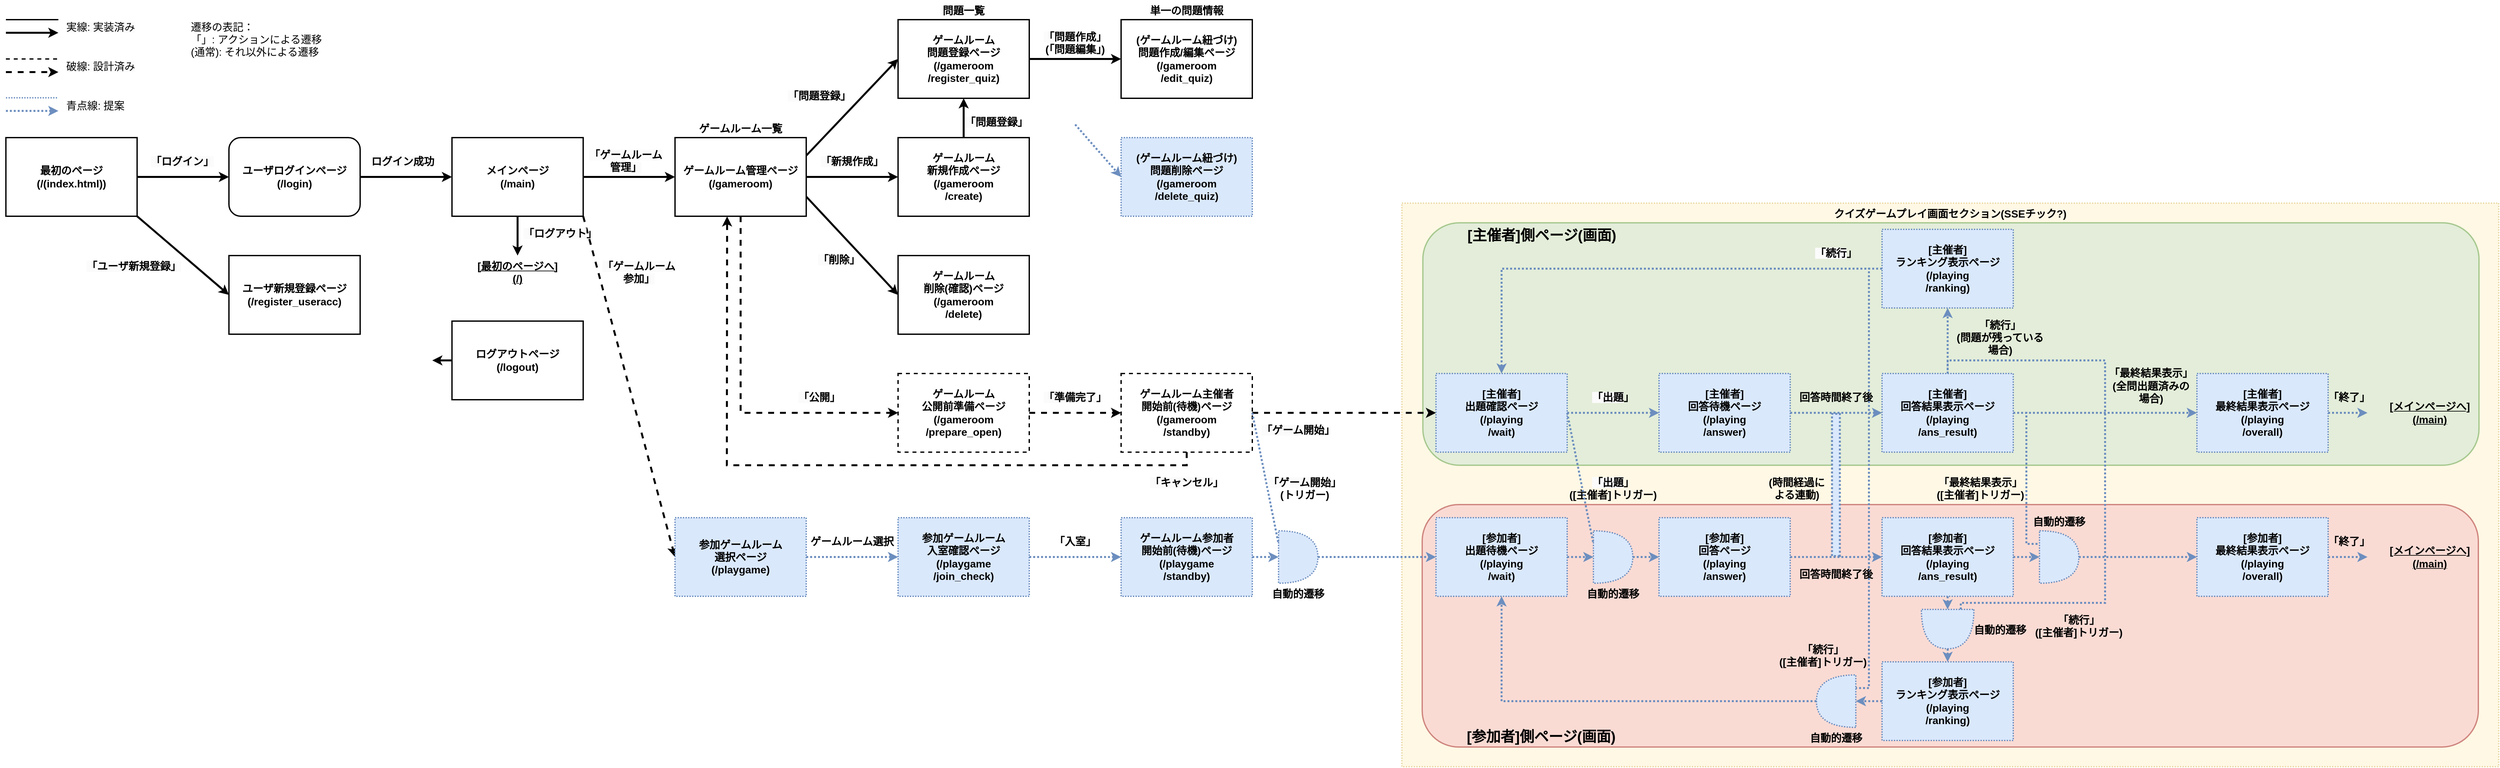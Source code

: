 <mxfile version="25.0.2">
  <diagram id="C5RBs43oDa-KdzZeNtuy" name="Page-1">
    <mxGraphModel dx="1091" dy="1808" grid="1" gridSize="10" guides="1" tooltips="1" connect="1" arrows="1" fold="1" page="1" pageScale="1" pageWidth="827" pageHeight="1169" math="0" shadow="0">
      <root>
        <mxCell id="WIyWlLk6GJQsqaUBKTNV-0" />
        <mxCell id="WIyWlLk6GJQsqaUBKTNV-1" parent="WIyWlLk6GJQsqaUBKTNV-0" />
        <mxCell id="ZR14jFrq00qd8k6B1fgf-48" value="&lt;div&gt;クイズゲームプレイ画面セクション(SSEチック?)&lt;/div&gt;" style="rounded=0;whiteSpace=wrap;html=1;fontStyle=1;fontSize=16;strokeWidth=2;dashed=1;fillColor=#fff2cc;strokeColor=#d6b656;dashPattern=1 1;verticalAlign=top;connectable=1;editable=1;movable=1;resizable=1;rotatable=1;deletable=1;locked=0;metaEdit=0;dropTarget=0;opacity=50;" vertex="1" parent="WIyWlLk6GJQsqaUBKTNV-1">
          <mxGeometry x="2208" y="180" width="1672" height="860" as="geometry" />
        </mxCell>
        <mxCell id="ZR14jFrq00qd8k6B1fgf-110" value="&lt;span style=&quot;font-weight: 700; text-align: center;&quot;&gt;&lt;font style=&quot;font-size: 22px;&quot;&gt;　　　[参加者]側ページ(画面)&lt;/font&gt;&lt;/span&gt;" style="whiteSpace=wrap;html=1;fillColor=#f8cecc;strokeColor=#b85450;rounded=1;strokeWidth=2;opacity=66;perimeterSpacing=0;align=left;verticalAlign=bottom;" vertex="1" parent="WIyWlLk6GJQsqaUBKTNV-1">
          <mxGeometry x="2239" y="640" width="1610" height="370" as="geometry" />
        </mxCell>
        <mxCell id="ZR14jFrq00qd8k6B1fgf-109" value="&lt;span style=&quot;font-weight: 700; text-align: center;&quot;&gt;&lt;font style=&quot;font-size: 22px;&quot;&gt;　　　[主催者]側ページ(画面)&lt;/font&gt;&lt;/span&gt;" style="whiteSpace=wrap;html=1;fillColor=#d5e8d4;strokeColor=#82b366;rounded=1;strokeWidth=2;opacity=66;perimeterSpacing=0;align=left;verticalAlign=top;" vertex="1" parent="WIyWlLk6GJQsqaUBKTNV-1">
          <mxGeometry x="2240" y="210" width="1610" height="370" as="geometry" />
        </mxCell>
        <mxCell id="ZR14jFrq00qd8k6B1fgf-84" value="" style="endArrow=none;html=1;rounded=0;strokeWidth=3;dashed=1;fillColor=#dae8fc;strokeColor=#6c8ebf;dashPattern=1 1;endFill=0;entryX=0.5;entryY=0;entryDx=0;entryDy=0;exitX=0;exitY=0.25;exitDx=0;exitDy=0;exitPerimeter=0;" edge="1" parent="WIyWlLk6GJQsqaUBKTNV-1" source="ZR14jFrq00qd8k6B1fgf-78" target="ZR14jFrq00qd8k6B1fgf-60">
          <mxGeometry width="50" height="50" relative="1" as="geometry">
            <mxPoint x="3150" y="810" as="sourcePoint" />
            <mxPoint x="3050" y="420" as="targetPoint" />
            <Array as="points">
              <mxPoint x="3060" y="790" />
              <mxPoint x="3280" y="790" />
              <mxPoint x="3280" y="420" />
              <mxPoint x="3040" y="420" />
            </Array>
          </mxGeometry>
        </mxCell>
        <mxCell id="ZR14jFrq00qd8k6B1fgf-67" value="" style="endArrow=none;html=1;rounded=0;strokeWidth=3;dashed=1;fillColor=#dae8fc;strokeColor=#6c8ebf;dashPattern=1 1;endFill=0;shape=flexArrow;" edge="1" parent="WIyWlLk6GJQsqaUBKTNV-1">
          <mxGeometry width="50" height="50" relative="1" as="geometry">
            <mxPoint x="2869.7" y="720" as="sourcePoint" />
            <mxPoint x="2869.7" y="500" as="targetPoint" />
          </mxGeometry>
        </mxCell>
        <mxCell id="AtVpPJ6zDkACYOzKNUNn-0" value="最初のページ&lt;div&gt;(/(index.html))&lt;/div&gt;" style="rounded=0;whiteSpace=wrap;html=1;fontStyle=1;fontSize=16;strokeWidth=2;" parent="WIyWlLk6GJQsqaUBKTNV-1" vertex="1">
          <mxGeometry x="80" y="80" width="200" height="120" as="geometry" />
        </mxCell>
        <mxCell id="AtVpPJ6zDkACYOzKNUNn-1" value="メインページ&lt;div&gt;(/main)&lt;/div&gt;" style="rounded=0;whiteSpace=wrap;html=1;fontStyle=1;fontSize=16;strokeWidth=2;" parent="WIyWlLk6GJQsqaUBKTNV-1" vertex="1">
          <mxGeometry x="760" y="80" width="200" height="120" as="geometry" />
        </mxCell>
        <mxCell id="AtVpPJ6zDkACYOzKNUNn-2" value="" style="endArrow=classic;html=1;rounded=0;exitX=1;exitY=0.5;exitDx=0;exitDy=0;strokeWidth=3;entryX=0;entryY=0.5;entryDx=0;entryDy=0;" parent="WIyWlLk6GJQsqaUBKTNV-1" source="AtVpPJ6zDkACYOzKNUNn-0" target="AtVpPJ6zDkACYOzKNUNn-5" edge="1">
          <mxGeometry width="50" height="50" relative="1" as="geometry">
            <mxPoint x="440" y="240" as="sourcePoint" />
            <mxPoint x="380" y="130" as="targetPoint" />
          </mxGeometry>
        </mxCell>
        <mxCell id="AtVpPJ6zDkACYOzKNUNn-3" value="ユーザ新規登録ページ&lt;div&gt;(/register_useracc)&lt;/div&gt;" style="rounded=0;whiteSpace=wrap;html=1;fontStyle=1;fontSize=16;strokeWidth=2;" parent="WIyWlLk6GJQsqaUBKTNV-1" vertex="1">
          <mxGeometry x="420" y="260" width="200" height="120" as="geometry" />
        </mxCell>
        <mxCell id="AtVpPJ6zDkACYOzKNUNn-4" value="" style="endArrow=classic;html=1;rounded=0;exitX=1;exitY=1;exitDx=0;exitDy=0;entryX=0;entryY=0.5;entryDx=0;entryDy=0;strokeWidth=3;" parent="WIyWlLk6GJQsqaUBKTNV-1" source="AtVpPJ6zDkACYOzKNUNn-0" target="AtVpPJ6zDkACYOzKNUNn-3" edge="1">
          <mxGeometry width="50" height="50" relative="1" as="geometry">
            <mxPoint x="270" y="250" as="sourcePoint" />
            <mxPoint x="350" y="250" as="targetPoint" />
          </mxGeometry>
        </mxCell>
        <mxCell id="AtVpPJ6zDkACYOzKNUNn-5" value="&lt;span style=&quot;font-size: 16px;&quot;&gt;&lt;b&gt;ユーザログインページ&lt;/b&gt;&lt;/span&gt;&lt;br&gt;&lt;div style=&quot;font-size: 16px; font-weight: 700;&quot;&gt;(/login)&lt;/div&gt;" style="rounded=1;whiteSpace=wrap;html=1;strokeWidth=2;" parent="WIyWlLk6GJQsqaUBKTNV-1" vertex="1">
          <mxGeometry x="420" y="80" width="200" height="120" as="geometry" />
        </mxCell>
        <mxCell id="AtVpPJ6zDkACYOzKNUNn-6" value="" style="endArrow=classic;html=1;rounded=0;exitX=1;exitY=0.5;exitDx=0;exitDy=0;strokeWidth=3;entryX=0;entryY=0.5;entryDx=0;entryDy=0;" parent="WIyWlLk6GJQsqaUBKTNV-1" source="AtVpPJ6zDkACYOzKNUNn-5" target="AtVpPJ6zDkACYOzKNUNn-1" edge="1">
          <mxGeometry width="50" height="50" relative="1" as="geometry">
            <mxPoint x="580" y="129.55" as="sourcePoint" />
            <mxPoint x="660" y="129.55" as="targetPoint" />
          </mxGeometry>
        </mxCell>
        <mxCell id="AtVpPJ6zDkACYOzKNUNn-8" value="&lt;span style=&quot;color: rgb(0, 0, 0); font-family: Helvetica; font-size: 16px; font-style: normal; font-variant-ligatures: normal; font-variant-caps: normal; font-weight: 700; letter-spacing: normal; orphans: 2; text-indent: 0px; text-transform: none; widows: 2; word-spacing: 0px; -webkit-text-stroke-width: 0px; white-space: normal; background-color: rgb(251, 251, 251); text-decoration-thickness: initial; text-decoration-style: initial; text-decoration-color: initial; float: none; display: inline !important;&quot;&gt;「ログイン」&lt;/span&gt;" style="text;whiteSpace=wrap;html=1;align=center;" parent="WIyWlLk6GJQsqaUBKTNV-1" vertex="1">
          <mxGeometry x="283.5" y="100" width="130" height="30" as="geometry" />
        </mxCell>
        <mxCell id="AtVpPJ6zDkACYOzKNUNn-9" value="&lt;span style=&quot;color: rgb(0, 0, 0); font-family: Helvetica; font-size: 16px; font-style: normal; font-variant-ligatures: normal; font-variant-caps: normal; font-weight: 700; letter-spacing: normal; orphans: 2; text-indent: 0px; text-transform: none; widows: 2; word-spacing: 0px; -webkit-text-stroke-width: 0px; white-space: normal; background-color: rgb(251, 251, 251); text-decoration-thickness: initial; text-decoration-style: initial; text-decoration-color: initial; float: none; display: inline !important;&quot;&gt;「ユーザ新規登録」&lt;/span&gt;" style="text;whiteSpace=wrap;html=1;align=center;" parent="WIyWlLk6GJQsqaUBKTNV-1" vertex="1">
          <mxGeometry x="200" y="260" width="150" height="30" as="geometry" />
        </mxCell>
        <mxCell id="AtVpPJ6zDkACYOzKNUNn-11" value="&lt;span style=&quot;color: rgb(0, 0, 0); font-family: Helvetica; font-size: 16px; font-style: normal; font-variant-ligatures: normal; font-variant-caps: normal; font-weight: 700; letter-spacing: normal; orphans: 2; text-indent: 0px; text-transform: none; widows: 2; word-spacing: 0px; -webkit-text-stroke-width: 0px; white-space: normal; background-color: rgb(251, 251, 251); text-decoration-thickness: initial; text-decoration-style: initial; text-decoration-color: initial; float: none; display: inline !important;&quot;&gt;ログイン成功&lt;/span&gt;" style="text;whiteSpace=wrap;html=1;align=center;" parent="WIyWlLk6GJQsqaUBKTNV-1" vertex="1">
          <mxGeometry x="620" y="100" width="130" height="30" as="geometry" />
        </mxCell>
        <mxCell id="AtVpPJ6zDkACYOzKNUNn-12" value="" style="endArrow=classic;html=1;rounded=0;exitX=1;exitY=0.5;exitDx=0;exitDy=0;strokeWidth=3;entryX=0;entryY=0.5;entryDx=0;entryDy=0;" parent="WIyWlLk6GJQsqaUBKTNV-1" source="AtVpPJ6zDkACYOzKNUNn-1" target="AtVpPJ6zDkACYOzKNUNn-13" edge="1">
          <mxGeometry width="50" height="50" relative="1" as="geometry">
            <mxPoint x="1000" y="139.5" as="sourcePoint" />
            <mxPoint x="1080" y="140" as="targetPoint" />
          </mxGeometry>
        </mxCell>
        <mxCell id="AtVpPJ6zDkACYOzKNUNn-13" value="ゲームルーム管理ページ&lt;div&gt;(/gameroom)&lt;/div&gt;" style="rounded=0;whiteSpace=wrap;html=1;fontStyle=1;fontSize=16;strokeWidth=2;" parent="WIyWlLk6GJQsqaUBKTNV-1" vertex="1">
          <mxGeometry x="1100" y="80" width="200" height="120" as="geometry" />
        </mxCell>
        <mxCell id="AtVpPJ6zDkACYOzKNUNn-14" value="&lt;span style=&quot;color: rgb(0, 0, 0); font-family: Helvetica; font-size: 16px; font-style: normal; font-variant-ligatures: normal; font-variant-caps: normal; font-weight: 700; letter-spacing: normal; orphans: 2; text-indent: 0px; text-transform: none; widows: 2; word-spacing: 0px; -webkit-text-stroke-width: 0px; white-space: normal; background-color: rgb(251, 251, 251); text-decoration-thickness: initial; text-decoration-style: initial; text-decoration-color: initial; float: none; display: inline !important;&quot;&gt;「ゲームルーム&lt;/span&gt;&lt;div&gt;&lt;span style=&quot;color: rgb(0, 0, 0); font-family: Helvetica; font-size: 16px; font-style: normal; font-variant-ligatures: normal; font-variant-caps: normal; font-weight: 700; letter-spacing: normal; orphans: 2; text-indent: 0px; text-transform: none; widows: 2; word-spacing: 0px; -webkit-text-stroke-width: 0px; white-space: normal; background-color: rgb(251, 251, 251); text-decoration-thickness: initial; text-decoration-style: initial; text-decoration-color: initial; float: none; display: inline !important;&quot;&gt;管理」&lt;/span&gt;&lt;/div&gt;" style="text;whiteSpace=wrap;html=1;align=center;" parent="WIyWlLk6GJQsqaUBKTNV-1" vertex="1">
          <mxGeometry x="950" y="90" width="150" height="30" as="geometry" />
        </mxCell>
        <mxCell id="AtVpPJ6zDkACYOzKNUNn-15" value="" style="endArrow=classic;html=1;rounded=0;exitX=1;exitY=1;exitDx=0;exitDy=0;strokeWidth=3;dashed=1;entryX=0;entryY=0.5;entryDx=0;entryDy=0;" parent="WIyWlLk6GJQsqaUBKTNV-1" source="AtVpPJ6zDkACYOzKNUNn-1" edge="1" target="ZR14jFrq00qd8k6B1fgf-0">
          <mxGeometry width="50" height="50" relative="1" as="geometry">
            <mxPoint x="950" y="230" as="sourcePoint" />
            <mxPoint x="1100" y="600" as="targetPoint" />
          </mxGeometry>
        </mxCell>
        <mxCell id="AtVpPJ6zDkACYOzKNUNn-16" value="&lt;span style=&quot;color: rgb(0, 0, 0); font-family: Helvetica; font-size: 16px; font-style: normal; font-variant-ligatures: normal; font-variant-caps: normal; font-weight: 700; letter-spacing: normal; orphans: 2; text-indent: 0px; text-transform: none; widows: 2; word-spacing: 0px; -webkit-text-stroke-width: 0px; white-space: normal; background-color: rgb(251, 251, 251); text-decoration-thickness: initial; text-decoration-style: initial; text-decoration-color: initial; float: none; display: inline !important;&quot;&gt;「ゲームルーム&lt;/span&gt;&lt;div&gt;&lt;span style=&quot;color: rgb(0, 0, 0); font-family: Helvetica; font-size: 16px; font-style: normal; font-variant-ligatures: normal; font-variant-caps: normal; font-weight: 700; letter-spacing: normal; orphans: 2; text-indent: 0px; text-transform: none; widows: 2; word-spacing: 0px; -webkit-text-stroke-width: 0px; white-space: normal; background-color: rgb(251, 251, 251); text-decoration-thickness: initial; text-decoration-style: initial; text-decoration-color: initial; float: none; display: inline !important;&quot;&gt;参加」&lt;/span&gt;&lt;/div&gt;" style="text;whiteSpace=wrap;html=1;align=center;" parent="WIyWlLk6GJQsqaUBKTNV-1" vertex="1">
          <mxGeometry x="970" y="260" width="150" height="30" as="geometry" />
        </mxCell>
        <mxCell id="AtVpPJ6zDkACYOzKNUNn-17" value="" style="endArrow=classic;html=1;rounded=0;exitX=0.5;exitY=1;exitDx=0;exitDy=0;strokeWidth=3;" parent="WIyWlLk6GJQsqaUBKTNV-1" source="AtVpPJ6zDkACYOzKNUNn-1" edge="1">
          <mxGeometry width="50" height="50" relative="1" as="geometry">
            <mxPoint x="810" y="279" as="sourcePoint" />
            <mxPoint x="860" y="260" as="targetPoint" />
          </mxGeometry>
        </mxCell>
        <mxCell id="AtVpPJ6zDkACYOzKNUNn-18" value="&lt;span style=&quot;color: rgb(0, 0, 0); font-family: Helvetica; font-size: 16px; font-style: normal; font-variant-ligatures: normal; font-variant-caps: normal; font-weight: 700; letter-spacing: normal; orphans: 2; text-indent: 0px; text-transform: none; widows: 2; word-spacing: 0px; -webkit-text-stroke-width: 0px; white-space: normal; background-color: rgb(251, 251, 251); text-decoration-thickness: initial; text-decoration-style: initial; text-decoration-color: initial; float: none; display: inline !important;&quot;&gt;「ログアウト&lt;/span&gt;&lt;span style=&quot;font-size: 16px; font-weight: 700;&quot;&gt;」&lt;/span&gt;" style="text;whiteSpace=wrap;html=1;align=center;" parent="WIyWlLk6GJQsqaUBKTNV-1" vertex="1">
          <mxGeometry x="850" y="210" width="150" height="30" as="geometry" />
        </mxCell>
        <mxCell id="AtVpPJ6zDkACYOzKNUNn-19" value="ログアウトページ&lt;div&gt;(/logout)&lt;/div&gt;" style="rounded=0;whiteSpace=wrap;html=1;fontStyle=1;fontSize=16;strokeWidth=2;" parent="WIyWlLk6GJQsqaUBKTNV-1" vertex="1">
          <mxGeometry x="760" y="360" width="200" height="120" as="geometry" />
        </mxCell>
        <mxCell id="AtVpPJ6zDkACYOzKNUNn-20" value="" style="endArrow=classic;html=1;rounded=0;exitX=0;exitY=0.5;exitDx=0;exitDy=0;strokeWidth=3;" parent="WIyWlLk6GJQsqaUBKTNV-1" source="AtVpPJ6zDkACYOzKNUNn-19" edge="1">
          <mxGeometry width="50" height="50" relative="1" as="geometry">
            <mxPoint x="730" y="300" as="sourcePoint" />
            <mxPoint x="730" y="420" as="targetPoint" />
          </mxGeometry>
        </mxCell>
        <mxCell id="AtVpPJ6zDkACYOzKNUNn-21" value="&lt;span style=&quot;font-size: 16px;&quot;&gt;&lt;b&gt;[最初のページへ]&lt;/b&gt;&lt;/span&gt;&lt;div&gt;&lt;span style=&quot;font-size: 16px;&quot;&gt;&lt;b&gt;(/)&lt;/b&gt;&lt;/span&gt;&lt;/div&gt;" style="text;whiteSpace=wrap;html=1;align=center;fontStyle=4" parent="WIyWlLk6GJQsqaUBKTNV-1" vertex="1">
          <mxGeometry x="785" y="260" width="150" height="30" as="geometry" />
        </mxCell>
        <mxCell id="AtVpPJ6zDkACYOzKNUNn-22" value="" style="endArrow=classic;html=1;rounded=0;exitX=1;exitY=0.5;exitDx=0;exitDy=0;strokeWidth=3;" parent="WIyWlLk6GJQsqaUBKTNV-1" source="AtVpPJ6zDkACYOzKNUNn-13" edge="1">
          <mxGeometry width="50" height="50" relative="1" as="geometry">
            <mxPoint x="1300" y="140" as="sourcePoint" />
            <mxPoint x="1440" y="140" as="targetPoint" />
          </mxGeometry>
        </mxCell>
        <mxCell id="AtVpPJ6zDkACYOzKNUNn-23" value="&lt;span style=&quot;color: rgb(0, 0, 0); font-family: Helvetica; font-size: 16px; font-style: normal; font-variant-ligatures: normal; font-variant-caps: normal; font-weight: 700; letter-spacing: normal; orphans: 2; text-indent: 0px; text-transform: none; widows: 2; word-spacing: 0px; -webkit-text-stroke-width: 0px; white-space: normal; background-color: rgb(251, 251, 251); text-decoration-thickness: initial; text-decoration-style: initial; text-decoration-color: initial; float: none; display: inline !important;&quot;&gt;「新規作成&lt;/span&gt;&lt;span style=&quot;font-size: 16px; font-weight: 700;&quot;&gt;」&lt;/span&gt;" style="text;whiteSpace=wrap;html=1;align=center;" parent="WIyWlLk6GJQsqaUBKTNV-1" vertex="1">
          <mxGeometry x="1300" y="100" width="140" height="30" as="geometry" />
        </mxCell>
        <mxCell id="AtVpPJ6zDkACYOzKNUNn-24" value="" style="endArrow=classic;html=1;rounded=0;strokeWidth=3;exitX=1;exitY=0.75;exitDx=0;exitDy=0;entryX=0;entryY=0.5;entryDx=0;entryDy=0;" parent="WIyWlLk6GJQsqaUBKTNV-1" source="AtVpPJ6zDkACYOzKNUNn-13" target="AtVpPJ6zDkACYOzKNUNn-37" edge="1">
          <mxGeometry width="50" height="50" relative="1" as="geometry">
            <mxPoint x="1300" y="280" as="sourcePoint" />
            <mxPoint x="1440" y="280" as="targetPoint" />
          </mxGeometry>
        </mxCell>
        <mxCell id="AtVpPJ6zDkACYOzKNUNn-25" value="&lt;span style=&quot;color: rgb(0, 0, 0); font-family: Helvetica; font-size: 16px; font-style: normal; font-variant-ligatures: normal; font-variant-caps: normal; font-weight: 700; letter-spacing: normal; orphans: 2; text-indent: 0px; text-transform: none; widows: 2; word-spacing: 0px; -webkit-text-stroke-width: 0px; white-space: normal; background-color: rgb(251, 251, 251); text-decoration-thickness: initial; text-decoration-style: initial; text-decoration-color: initial; float: none; display: inline !important;&quot;&gt;「削除&lt;/span&gt;&lt;span style=&quot;font-size: 16px; font-weight: 700;&quot;&gt;」&lt;/span&gt;" style="text;whiteSpace=wrap;html=1;align=center;" parent="WIyWlLk6GJQsqaUBKTNV-1" vertex="1">
          <mxGeometry x="1280" y="250" width="140" height="30" as="geometry" />
        </mxCell>
        <mxCell id="AtVpPJ6zDkACYOzKNUNn-26" value="" style="endArrow=classic;html=1;rounded=0;exitX=0.5;exitY=1;exitDx=0;exitDy=0;strokeWidth=3;dashed=1;entryX=0;entryY=0.5;entryDx=0;entryDy=0;" parent="WIyWlLk6GJQsqaUBKTNV-1" source="AtVpPJ6zDkACYOzKNUNn-13" target="AtVpPJ6zDkACYOzKNUNn-29" edge="1">
          <mxGeometry width="50" height="50" relative="1" as="geometry">
            <mxPoint x="1300" y="330" as="sourcePoint" />
            <mxPoint x="1440" y="390" as="targetPoint" />
            <Array as="points">
              <mxPoint x="1200" y="500" />
            </Array>
          </mxGeometry>
        </mxCell>
        <mxCell id="AtVpPJ6zDkACYOzKNUNn-27" value="&lt;span style=&quot;color: rgb(0, 0, 0); font-family: Helvetica; font-size: 16px; font-style: normal; font-variant-ligatures: normal; font-variant-caps: normal; font-weight: 700; letter-spacing: normal; orphans: 2; text-indent: 0px; text-transform: none; widows: 2; word-spacing: 0px; -webkit-text-stroke-width: 0px; white-space: normal; background-color: rgb(251, 251, 251); text-decoration-thickness: initial; text-decoration-style: initial; text-decoration-color: initial; float: none; display: inline !important;&quot;&gt;「公開&lt;/span&gt;&lt;span style=&quot;font-size: 16px; font-weight: 700;&quot;&gt;」&lt;/span&gt;" style="text;whiteSpace=wrap;html=1;align=center;" parent="WIyWlLk6GJQsqaUBKTNV-1" vertex="1">
          <mxGeometry x="1250" y="460" width="140" height="30" as="geometry" />
        </mxCell>
        <mxCell id="AtVpPJ6zDkACYOzKNUNn-28" value="ゲームルーム&lt;div&gt;新規作成ページ&lt;div&gt;(/gameroom&lt;/div&gt;&lt;div&gt;/create)&lt;/div&gt;&lt;/div&gt;" style="rounded=0;whiteSpace=wrap;html=1;fontStyle=1;fontSize=16;strokeWidth=2;" parent="WIyWlLk6GJQsqaUBKTNV-1" vertex="1">
          <mxGeometry x="1440" y="80" width="200" height="120" as="geometry" />
        </mxCell>
        <mxCell id="AtVpPJ6zDkACYOzKNUNn-29" value="ゲームルーム&lt;div&gt;公開前準備ページ&lt;br&gt;&lt;div&gt;(/gameroom&lt;/div&gt;&lt;div&gt;/prepare_open)&lt;/div&gt;&lt;/div&gt;" style="rounded=0;whiteSpace=wrap;html=1;fontStyle=1;fontSize=16;strokeWidth=2;dashed=1;" parent="WIyWlLk6GJQsqaUBKTNV-1" vertex="1">
          <mxGeometry x="1440" y="440" width="200" height="120" as="geometry" />
        </mxCell>
        <mxCell id="AtVpPJ6zDkACYOzKNUNn-30" value="ゲームルーム主催者&lt;div&gt;開始前(待機)ページ&lt;br&gt;&lt;div&gt;(/gameroom&lt;/div&gt;&lt;div&gt;/standby)&lt;/div&gt;&lt;/div&gt;" style="rounded=0;whiteSpace=wrap;html=1;fontStyle=1;fontSize=16;strokeWidth=2;dashed=1;" parent="WIyWlLk6GJQsqaUBKTNV-1" vertex="1">
          <mxGeometry x="1780" y="440" width="200" height="120" as="geometry" />
        </mxCell>
        <mxCell id="AtVpPJ6zDkACYOzKNUNn-31" value="" style="endArrow=classic;html=1;rounded=0;strokeWidth=3;dashed=1;entryX=0;entryY=0.5;entryDx=0;entryDy=0;exitX=1;exitY=0.5;exitDx=0;exitDy=0;" parent="WIyWlLk6GJQsqaUBKTNV-1" source="AtVpPJ6zDkACYOzKNUNn-29" target="AtVpPJ6zDkACYOzKNUNn-30" edge="1">
          <mxGeometry width="50" height="50" relative="1" as="geometry">
            <mxPoint x="1310" y="390" as="sourcePoint" />
            <mxPoint x="1450" y="390" as="targetPoint" />
          </mxGeometry>
        </mxCell>
        <mxCell id="AtVpPJ6zDkACYOzKNUNn-32" value="&lt;span style=&quot;color: rgb(0, 0, 0); font-family: Helvetica; font-size: 16px; font-style: normal; font-variant-ligatures: normal; font-variant-caps: normal; font-weight: 700; letter-spacing: normal; orphans: 2; text-indent: 0px; text-transform: none; widows: 2; word-spacing: 0px; -webkit-text-stroke-width: 0px; white-space: normal; background-color: rgb(251, 251, 251); text-decoration-thickness: initial; text-decoration-style: initial; text-decoration-color: initial; float: none; display: inline !important;&quot;&gt;「準備完了&lt;/span&gt;&lt;span style=&quot;font-size: 16px; font-weight: 700;&quot;&gt;」&lt;/span&gt;" style="text;whiteSpace=wrap;html=1;align=center;" parent="WIyWlLk6GJQsqaUBKTNV-1" vertex="1">
          <mxGeometry x="1640" y="460" width="140" height="30" as="geometry" />
        </mxCell>
        <mxCell id="AtVpPJ6zDkACYOzKNUNn-33" value="" style="endArrow=classic;html=1;rounded=0;strokeWidth=3;dashed=1;exitX=1;exitY=0.5;exitDx=0;exitDy=0;entryX=0;entryY=0.5;entryDx=0;entryDy=0;" parent="WIyWlLk6GJQsqaUBKTNV-1" source="AtVpPJ6zDkACYOzKNUNn-30" edge="1" target="pH4CJCZ5LqVkKEiUWvyl-15">
          <mxGeometry width="50" height="50" relative="1" as="geometry">
            <mxPoint x="2040" y="490.48" as="sourcePoint" />
            <mxPoint x="2120" y="500" as="targetPoint" />
          </mxGeometry>
        </mxCell>
        <mxCell id="AtVpPJ6zDkACYOzKNUNn-34" value="&lt;span style=&quot;color: rgb(0, 0, 0); font-family: Helvetica; font-size: 16px; font-style: normal; font-variant-ligatures: normal; font-variant-caps: normal; font-weight: 700; letter-spacing: normal; orphans: 2; text-indent: 0px; text-transform: none; widows: 2; word-spacing: 0px; -webkit-text-stroke-width: 0px; white-space: normal; background-color: rgb(251, 251, 251); text-decoration-thickness: initial; text-decoration-style: initial; text-decoration-color: initial; float: none; display: inline !important;&quot;&gt;「ゲーム開始&lt;/span&gt;&lt;span style=&quot;font-size: 16px; font-weight: 700;&quot;&gt;」&lt;/span&gt;" style="text;whiteSpace=wrap;html=1;align=center;" parent="WIyWlLk6GJQsqaUBKTNV-1" vertex="1">
          <mxGeometry x="1980" y="510" width="140" height="30" as="geometry" />
        </mxCell>
        <mxCell id="AtVpPJ6zDkACYOzKNUNn-36" value="&lt;span style=&quot;color: rgb(0, 0, 0); font-family: Helvetica; font-size: 16px; font-style: normal; font-variant-ligatures: normal; font-variant-caps: normal; font-weight: 700; letter-spacing: normal; orphans: 2; text-indent: 0px; text-transform: none; widows: 2; word-spacing: 0px; -webkit-text-stroke-width: 0px; white-space: normal; background-color: rgb(251, 251, 251); text-decoration-thickness: initial; text-decoration-style: initial; text-decoration-color: initial; float: none; display: inline !important;&quot;&gt;「キャンセル&lt;/span&gt;&lt;span style=&quot;font-size: 16px; font-weight: 700;&quot;&gt;」&lt;/span&gt;" style="text;whiteSpace=wrap;html=1;align=center;" parent="WIyWlLk6GJQsqaUBKTNV-1" vertex="1">
          <mxGeometry x="1810" y="590" width="140" height="30" as="geometry" />
        </mxCell>
        <mxCell id="AtVpPJ6zDkACYOzKNUNn-37" value="ゲームルーム&lt;div&gt;削除(確認)ページ&lt;br&gt;&lt;div&gt;(/gameroom&lt;/div&gt;&lt;div&gt;/delete)&lt;/div&gt;&lt;/div&gt;" style="rounded=0;whiteSpace=wrap;html=1;fontStyle=1;fontSize=16;strokeWidth=2;" parent="WIyWlLk6GJQsqaUBKTNV-1" vertex="1">
          <mxGeometry x="1440" y="260" width="200" height="120" as="geometry" />
        </mxCell>
        <mxCell id="AtVpPJ6zDkACYOzKNUNn-39" value="" style="endArrow=classic;html=1;rounded=0;exitX=0;exitY=0.25;exitDx=0;exitDy=0;strokeWidth=3;entryX=0;entryY=0.5;entryDx=0;entryDy=0;" parent="WIyWlLk6GJQsqaUBKTNV-1" source="AtVpPJ6zDkACYOzKNUNn-23" target="AtVpPJ6zDkACYOzKNUNn-42" edge="1">
          <mxGeometry width="50" height="50" relative="1" as="geometry">
            <mxPoint x="1250" y="50" as="sourcePoint" />
            <mxPoint x="1440" as="targetPoint" />
          </mxGeometry>
        </mxCell>
        <mxCell id="AtVpPJ6zDkACYOzKNUNn-41" value="&lt;span style=&quot;color: rgb(0, 0, 0); font-family: Helvetica; font-size: 16px; font-style: normal; font-variant-ligatures: normal; font-variant-caps: normal; font-weight: 700; letter-spacing: normal; orphans: 2; text-indent: 0px; text-transform: none; widows: 2; word-spacing: 0px; -webkit-text-stroke-width: 0px; white-space: normal; background-color: rgb(251, 251, 251); text-decoration-thickness: initial; text-decoration-style: initial; text-decoration-color: initial; float: none; display: inline !important;&quot;&gt;「問題登録&lt;/span&gt;&lt;span style=&quot;font-size: 16px; font-weight: 700;&quot;&gt;」&lt;/span&gt;" style="text;whiteSpace=wrap;html=1;align=center;" parent="WIyWlLk6GJQsqaUBKTNV-1" vertex="1">
          <mxGeometry x="1250" width="140" height="30" as="geometry" />
        </mxCell>
        <object label="ゲームルーム&lt;div&gt;問題登録ページ&lt;div&gt;(/gameroom&lt;/div&gt;&lt;div&gt;/register_quiz)&lt;/div&gt;&lt;/div&gt;" URL_GameRoom="/gameroom" id="AtVpPJ6zDkACYOzKNUNn-42">
          <mxCell style="rounded=0;whiteSpace=wrap;html=1;fontStyle=1;fontSize=16;strokeWidth=2;" parent="WIyWlLk6GJQsqaUBKTNV-1" vertex="1">
            <mxGeometry x="1440" y="-100" width="200" height="120" as="geometry" />
          </mxCell>
        </object>
        <mxCell id="AtVpPJ6zDkACYOzKNUNn-43" value="" style="endArrow=classic;html=1;rounded=0;exitX=0.5;exitY=0;exitDx=0;exitDy=0;strokeWidth=3;entryX=0.5;entryY=1;entryDx=0;entryDy=0;" parent="WIyWlLk6GJQsqaUBKTNV-1" source="AtVpPJ6zDkACYOzKNUNn-28" target="AtVpPJ6zDkACYOzKNUNn-42" edge="1">
          <mxGeometry width="50" height="50" relative="1" as="geometry">
            <mxPoint x="1310" y="118" as="sourcePoint" />
            <mxPoint x="1450" y="10" as="targetPoint" />
          </mxGeometry>
        </mxCell>
        <mxCell id="AtVpPJ6zDkACYOzKNUNn-44" value="&lt;span style=&quot;color: rgb(0, 0, 0); font-family: Helvetica; font-size: 16px; font-style: normal; font-variant-ligatures: normal; font-variant-caps: normal; font-weight: 700; letter-spacing: normal; orphans: 2; text-indent: 0px; text-transform: none; widows: 2; word-spacing: 0px; -webkit-text-stroke-width: 0px; white-space: normal; background-color: rgb(251, 251, 251); text-decoration-thickness: initial; text-decoration-style: initial; text-decoration-color: initial; float: none; display: inline !important;&quot;&gt;「問題登録&lt;/span&gt;&lt;span style=&quot;font-size: 16px; font-weight: 700;&quot;&gt;」&lt;/span&gt;" style="text;whiteSpace=wrap;html=1;align=center;" parent="WIyWlLk6GJQsqaUBKTNV-1" vertex="1">
          <mxGeometry x="1520" y="40" width="140" height="30" as="geometry" />
        </mxCell>
        <mxCell id="pH4CJCZ5LqVkKEiUWvyl-0" value="" style="endArrow=classic;html=1;rounded=0;exitX=1;exitY=0.5;exitDx=0;exitDy=0;strokeWidth=3;" parent="WIyWlLk6GJQsqaUBKTNV-1" edge="1">
          <mxGeometry width="50" height="50" relative="1" as="geometry">
            <mxPoint x="80" y="-80" as="sourcePoint" />
            <mxPoint x="160" y="-80" as="targetPoint" />
          </mxGeometry>
        </mxCell>
        <mxCell id="pH4CJCZ5LqVkKEiUWvyl-1" value="" style="endArrow=none;html=1;rounded=0;exitX=1;exitY=0.5;exitDx=0;exitDy=0;strokeWidth=2;endFill=0;" parent="WIyWlLk6GJQsqaUBKTNV-1" edge="1">
          <mxGeometry width="50" height="50" relative="1" as="geometry">
            <mxPoint x="80" y="-100" as="sourcePoint" />
            <mxPoint x="160" y="-100" as="targetPoint" />
          </mxGeometry>
        </mxCell>
        <mxCell id="pH4CJCZ5LqVkKEiUWvyl-2" value="" style="endArrow=classic;html=1;rounded=0;exitX=1;exitY=0.5;exitDx=0;exitDy=0;strokeWidth=3;curved=0;shadow=0;flowAnimation=0;jumpStyle=none;dashed=1;" parent="WIyWlLk6GJQsqaUBKTNV-1" edge="1">
          <mxGeometry width="50" height="50" relative="1" as="geometry">
            <mxPoint x="80" y="-20" as="sourcePoint" />
            <mxPoint x="160" y="-20" as="targetPoint" />
          </mxGeometry>
        </mxCell>
        <mxCell id="pH4CJCZ5LqVkKEiUWvyl-3" value="" style="endArrow=none;html=1;rounded=0;exitX=1;exitY=0.5;exitDx=0;exitDy=0;strokeWidth=2;endFill=0;curved=0;targetPerimeterSpacing=3;shadow=0;flowAnimation=0;jumpStyle=none;dashed=1;" parent="WIyWlLk6GJQsqaUBKTNV-1" edge="1">
          <mxGeometry width="50" height="50" relative="1" as="geometry">
            <mxPoint x="80" y="-40" as="sourcePoint" />
            <mxPoint x="160" y="-40" as="targetPoint" />
          </mxGeometry>
        </mxCell>
        <mxCell id="pH4CJCZ5LqVkKEiUWvyl-4" value="" style="endArrow=classic;html=1;rounded=0;exitX=1;exitY=0.5;exitDx=0;exitDy=0;strokeWidth=3;curved=0;shadow=0;flowAnimation=0;jumpStyle=none;dashed=1;dashPattern=1 1;fillColor=#dae8fc;strokeColor=#6c8ebf;" parent="WIyWlLk6GJQsqaUBKTNV-1" edge="1">
          <mxGeometry width="50" height="50" relative="1" as="geometry">
            <mxPoint x="80" y="39.29" as="sourcePoint" />
            <mxPoint x="160" y="39.29" as="targetPoint" />
          </mxGeometry>
        </mxCell>
        <mxCell id="pH4CJCZ5LqVkKEiUWvyl-5" value="" style="endArrow=none;html=1;rounded=0;exitX=1;exitY=0.5;exitDx=0;exitDy=0;strokeWidth=2;endFill=0;curved=0;targetPerimeterSpacing=3;shadow=0;flowAnimation=0;jumpStyle=none;dashed=1;dashPattern=1 1;fillColor=#dae8fc;strokeColor=#6c8ebf;" parent="WIyWlLk6GJQsqaUBKTNV-1" edge="1">
          <mxGeometry width="50" height="50" relative="1" as="geometry">
            <mxPoint x="80" y="19.29" as="sourcePoint" />
            <mxPoint x="160" y="19.29" as="targetPoint" />
          </mxGeometry>
        </mxCell>
        <mxCell id="pH4CJCZ5LqVkKEiUWvyl-6" value="&lt;span style=&quot;color: rgb(0, 0, 0); font-family: Helvetica; font-size: 16px; font-style: normal; font-variant-ligatures: normal; font-variant-caps: normal; letter-spacing: normal; orphans: 2; text-indent: 0px; text-transform: none; widows: 2; word-spacing: 0px; -webkit-text-stroke-width: 0px; white-space: normal; background-color: rgb(251, 251, 251); text-decoration-thickness: initial; text-decoration-style: initial; text-decoration-color: initial; float: none; display: inline !important;&quot;&gt;実線: 実装済み&lt;/span&gt;" style="text;whiteSpace=wrap;html=1;align=left;" parent="WIyWlLk6GJQsqaUBKTNV-1" vertex="1">
          <mxGeometry x="170" y="-105" width="170" height="30" as="geometry" />
        </mxCell>
        <mxCell id="pH4CJCZ5LqVkKEiUWvyl-7" value="&lt;span style=&quot;color: rgb(0, 0, 0); font-family: Helvetica; font-size: 16px; font-style: normal; font-variant-ligatures: normal; font-variant-caps: normal; letter-spacing: normal; orphans: 2; text-indent: 0px; text-transform: none; widows: 2; word-spacing: 0px; -webkit-text-stroke-width: 0px; white-space: normal; background-color: rgb(251, 251, 251); text-decoration-thickness: initial; text-decoration-style: initial; text-decoration-color: initial; float: none; display: inline !important;&quot;&gt;破線: 設計済み&lt;/span&gt;" style="text;whiteSpace=wrap;html=1;align=left;" parent="WIyWlLk6GJQsqaUBKTNV-1" vertex="1">
          <mxGeometry x="170" y="-45" width="160" height="30" as="geometry" />
        </mxCell>
        <mxCell id="pH4CJCZ5LqVkKEiUWvyl-8" value="&lt;span style=&quot;color: rgb(0, 0, 0); font-family: Helvetica; font-size: 16px; font-style: normal; font-variant-ligatures: normal; font-variant-caps: normal; letter-spacing: normal; orphans: 2; text-indent: 0px; text-transform: none; widows: 2; word-spacing: 0px; -webkit-text-stroke-width: 0px; white-space: normal; background-color: rgb(251, 251, 251); text-decoration-thickness: initial; text-decoration-style: initial; text-decoration-color: initial; float: none; display: inline !important;&quot;&gt;青点線: 提案&lt;/span&gt;" style="text;whiteSpace=wrap;html=1;align=left;" parent="WIyWlLk6GJQsqaUBKTNV-1" vertex="1">
          <mxGeometry x="170" y="15" width="160" height="30" as="geometry" />
        </mxCell>
        <mxCell id="pH4CJCZ5LqVkKEiUWvyl-9" value="" style="endArrow=classic;html=1;rounded=0;exitX=1;exitY=0.5;exitDx=0;exitDy=0;strokeWidth=3;entryX=0;entryY=0.5;entryDx=0;entryDy=0;" parent="WIyWlLk6GJQsqaUBKTNV-1" source="AtVpPJ6zDkACYOzKNUNn-42" target="pH4CJCZ5LqVkKEiUWvyl-10" edge="1">
          <mxGeometry width="50" height="50" relative="1" as="geometry">
            <mxPoint x="1710" as="sourcePoint" />
            <mxPoint x="1720" y="-40" as="targetPoint" />
          </mxGeometry>
        </mxCell>
        <mxCell id="pH4CJCZ5LqVkKEiUWvyl-10" value="&lt;div&gt;(ゲームルーム紐づけ)&lt;br&gt;問題作成/編集ページ&lt;div&gt;(/gameroom&lt;/div&gt;&lt;div&gt;/edit_quiz)&lt;/div&gt;&lt;/div&gt;" style="rounded=0;whiteSpace=wrap;html=1;fontStyle=1;fontSize=16;strokeWidth=2;" parent="WIyWlLk6GJQsqaUBKTNV-1" vertex="1">
          <mxGeometry x="1780" y="-100" width="200" height="120" as="geometry" />
        </mxCell>
        <mxCell id="pH4CJCZ5LqVkKEiUWvyl-11" value="&lt;span style=&quot;color: rgb(0, 0, 0); font-family: Helvetica; font-size: 16px; font-style: normal; font-variant-ligatures: normal; font-variant-caps: normal; font-weight: 700; letter-spacing: normal; orphans: 2; text-indent: 0px; text-transform: none; widows: 2; word-spacing: 0px; -webkit-text-stroke-width: 0px; white-space: normal; background-color: rgb(251, 251, 251); text-decoration-thickness: initial; text-decoration-style: initial; text-decoration-color: initial; float: none; display: inline !important;&quot;&gt;「問題作成&lt;/span&gt;&lt;span style=&quot;font-size: 16px; font-weight: 700;&quot;&gt;」&lt;/span&gt;&lt;div&gt;&lt;span style=&quot;font-size: 16px; font-weight: 700;&quot;&gt;(「問題編集」)&lt;/span&gt;&lt;/div&gt;" style="text;whiteSpace=wrap;html=1;align=center;" parent="WIyWlLk6GJQsqaUBKTNV-1" vertex="1">
          <mxGeometry x="1640" y="-90" width="140" height="45" as="geometry" />
        </mxCell>
        <mxCell id="pH4CJCZ5LqVkKEiUWvyl-12" value="&lt;span style=&quot;font-size: 16px;&quot;&gt;遷移の表記：&lt;/span&gt;&lt;div&gt;&lt;span style=&quot;font-size: 16px;&quot;&gt;「」: アクションによる遷移&lt;/span&gt;&lt;/div&gt;&lt;div&gt;&lt;span style=&quot;font-size: 16px;&quot;&gt;(通常): それ以外による遷移&lt;/span&gt;&lt;/div&gt;&lt;div&gt;&lt;span style=&quot;font-size: 16px;&quot;&gt;&lt;br&gt;&lt;/span&gt;&lt;/div&gt;" style="text;whiteSpace=wrap;html=1;align=left;" parent="WIyWlLk6GJQsqaUBKTNV-1" vertex="1">
          <mxGeometry x="360" y="-105" width="260" height="30" as="geometry" />
        </mxCell>
        <mxCell id="pH4CJCZ5LqVkKEiUWvyl-13" value="" style="endArrow=classic;html=1;rounded=0;exitX=0.5;exitY=1;exitDx=0;exitDy=0;strokeWidth=3;dashed=1;entryX=0.397;entryY=1.002;entryDx=0;entryDy=0;entryPerimeter=0;" parent="WIyWlLk6GJQsqaUBKTNV-1" source="AtVpPJ6zDkACYOzKNUNn-30" target="AtVpPJ6zDkACYOzKNUNn-13" edge="1">
          <mxGeometry width="50" height="50" relative="1" as="geometry">
            <mxPoint x="1680" y="690" as="sourcePoint" />
            <mxPoint x="1820" y="690" as="targetPoint" />
            <Array as="points">
              <mxPoint x="1880" y="580" />
              <mxPoint x="1179" y="580" />
            </Array>
          </mxGeometry>
        </mxCell>
        <mxCell id="pH4CJCZ5LqVkKEiUWvyl-15" value="[主催者]&lt;div&gt;出題確認ページ&lt;/div&gt;&lt;div&gt;(/playing&lt;/div&gt;&lt;div&gt;/wait)&lt;/div&gt;" style="rounded=0;whiteSpace=wrap;html=1;fontStyle=1;fontSize=16;strokeWidth=2;dashed=1;fillColor=#dae8fc;strokeColor=#6c8ebf;dashPattern=1 1;" parent="WIyWlLk6GJQsqaUBKTNV-1" vertex="1">
          <mxGeometry x="2260" y="440" width="200" height="120" as="geometry" />
        </mxCell>
        <mxCell id="pH4CJCZ5LqVkKEiUWvyl-16" value="" style="endArrow=classic;html=1;rounded=0;strokeWidth=3;dashed=1;fillColor=#dae8fc;strokeColor=#6c8ebf;dashPattern=1 1;entryX=0;entryY=0.5;entryDx=0;entryDy=0;" parent="WIyWlLk6GJQsqaUBKTNV-1" target="pH4CJCZ5LqVkKEiUWvyl-17" edge="1">
          <mxGeometry width="50" height="50" relative="1" as="geometry">
            <mxPoint x="1710" y="60" as="sourcePoint" />
            <mxPoint x="1770" y="120" as="targetPoint" />
          </mxGeometry>
        </mxCell>
        <mxCell id="pH4CJCZ5LqVkKEiUWvyl-17" value="(ゲームルーム紐づけ)&lt;br&gt;問題削除ページ&lt;div&gt;(/gameroom&lt;/div&gt;&lt;div&gt;/&lt;span style=&quot;background-color: initial;&quot;&gt;delete_quiz)&lt;/span&gt;&lt;/div&gt;" style="rounded=0;whiteSpace=wrap;html=1;fontStyle=1;fontSize=16;strokeWidth=2;dashed=1;fillColor=#dae8fc;strokeColor=#6c8ebf;dashPattern=1 1;" parent="WIyWlLk6GJQsqaUBKTNV-1" vertex="1">
          <mxGeometry x="1780" y="80" width="200" height="120" as="geometry" />
        </mxCell>
        <mxCell id="pH4CJCZ5LqVkKEiUWvyl-20" value="&lt;span style=&quot;font-size: 16px; font-weight: 700;&quot;&gt;ゲームルーム一覧&lt;/span&gt;" style="text;whiteSpace=wrap;html=1;align=center;" parent="WIyWlLk6GJQsqaUBKTNV-1" vertex="1">
          <mxGeometry x="1130" y="50" width="140" height="30" as="geometry" />
        </mxCell>
        <mxCell id="pH4CJCZ5LqVkKEiUWvyl-21" value="&lt;span style=&quot;font-size: 16px; font-weight: 700;&quot;&gt;問題一覧&lt;/span&gt;" style="text;whiteSpace=wrap;html=1;align=center;" parent="WIyWlLk6GJQsqaUBKTNV-1" vertex="1">
          <mxGeometry x="1470" y="-130" width="140" height="30" as="geometry" />
        </mxCell>
        <mxCell id="pH4CJCZ5LqVkKEiUWvyl-22" value="&lt;span style=&quot;font-size: 16px; font-weight: 700;&quot;&gt;単一の問題情報&lt;/span&gt;" style="text;whiteSpace=wrap;html=1;align=center;" parent="WIyWlLk6GJQsqaUBKTNV-1" vertex="1">
          <mxGeometry x="1810" y="-130" width="140" height="30" as="geometry" />
        </mxCell>
        <mxCell id="ZR14jFrq00qd8k6B1fgf-0" value="参加ゲームルーム&lt;div&gt;選択ページ&lt;/div&gt;&lt;div&gt;(/playgame)&lt;/div&gt;" style="rounded=0;whiteSpace=wrap;html=1;fontStyle=1;fontSize=16;strokeWidth=2;dashed=1;fillColor=#dae8fc;strokeColor=#6c8ebf;dashPattern=1 1;" vertex="1" parent="WIyWlLk6GJQsqaUBKTNV-1">
          <mxGeometry x="1100" y="660" width="200" height="120" as="geometry" />
        </mxCell>
        <mxCell id="ZR14jFrq00qd8k6B1fgf-1" value="" style="endArrow=classic;html=1;rounded=0;strokeWidth=3;dashed=1;fillColor=#dae8fc;strokeColor=#6c8ebf;dashPattern=1 1;entryX=0;entryY=0.5;entryDx=0;entryDy=0;exitX=1;exitY=0.5;exitDx=0;exitDy=0;" edge="1" parent="WIyWlLk6GJQsqaUBKTNV-1" source="ZR14jFrq00qd8k6B1fgf-0" target="ZR14jFrq00qd8k6B1fgf-5">
          <mxGeometry width="50" height="50" relative="1" as="geometry">
            <mxPoint x="1340" y="650" as="sourcePoint" />
            <mxPoint x="1410" y="730" as="targetPoint" />
          </mxGeometry>
        </mxCell>
        <mxCell id="ZR14jFrq00qd8k6B1fgf-2" value="ゲームルーム参加者&lt;div&gt;開始前(待機)ページ&lt;/div&gt;&lt;div&gt;(/playgame&lt;/div&gt;&lt;div&gt;/standby)&lt;/div&gt;" style="rounded=0;whiteSpace=wrap;html=1;fontStyle=1;fontSize=16;strokeWidth=2;dashed=1;fillColor=#dae8fc;strokeColor=#6c8ebf;dashPattern=1 1;" vertex="1" parent="WIyWlLk6GJQsqaUBKTNV-1">
          <mxGeometry x="1780" y="660" width="200" height="120" as="geometry" />
        </mxCell>
        <mxCell id="ZR14jFrq00qd8k6B1fgf-4" value="&lt;span style=&quot;font-size: 16px;&quot;&gt;&lt;b&gt;ゲームルーム選択&lt;/b&gt;&lt;/span&gt;" style="text;whiteSpace=wrap;html=1;align=center;" vertex="1" parent="WIyWlLk6GJQsqaUBKTNV-1">
          <mxGeometry x="1300" y="680" width="140" height="30" as="geometry" />
        </mxCell>
        <mxCell id="ZR14jFrq00qd8k6B1fgf-5" value="&lt;div&gt;参加ゲームルーム&lt;/div&gt;&lt;div&gt;入室確認ページ&lt;/div&gt;&lt;div&gt;(/playgame&lt;/div&gt;&lt;div&gt;/join_check)&lt;/div&gt;" style="rounded=0;whiteSpace=wrap;html=1;fontStyle=1;fontSize=16;strokeWidth=2;dashed=1;fillColor=#dae8fc;strokeColor=#6c8ebf;dashPattern=1 1;" vertex="1" parent="WIyWlLk6GJQsqaUBKTNV-1">
          <mxGeometry x="1440" y="660" width="200" height="120" as="geometry" />
        </mxCell>
        <mxCell id="ZR14jFrq00qd8k6B1fgf-6" value="" style="endArrow=classic;html=1;rounded=0;strokeWidth=3;dashed=1;fillColor=#dae8fc;strokeColor=#6c8ebf;dashPattern=1 1;entryX=0;entryY=0.5;entryDx=0;entryDy=0;exitX=1;exitY=0.5;exitDx=0;exitDy=0;" edge="1" parent="WIyWlLk6GJQsqaUBKTNV-1" source="ZR14jFrq00qd8k6B1fgf-5" target="ZR14jFrq00qd8k6B1fgf-2">
          <mxGeometry width="50" height="50" relative="1" as="geometry">
            <mxPoint x="1580" y="690" as="sourcePoint" />
            <mxPoint x="1770" y="780" as="targetPoint" />
          </mxGeometry>
        </mxCell>
        <mxCell id="ZR14jFrq00qd8k6B1fgf-8" value="&lt;span style=&quot;font-size: 16px;&quot;&gt;&lt;b&gt;「入室」&lt;/b&gt;&lt;/span&gt;" style="text;whiteSpace=wrap;html=1;align=center;" vertex="1" parent="WIyWlLk6GJQsqaUBKTNV-1">
          <mxGeometry x="1640" y="680" width="140" height="30" as="geometry" />
        </mxCell>
        <mxCell id="ZR14jFrq00qd8k6B1fgf-39" value="" style="shape=or;whiteSpace=wrap;html=1;fillColor=#dae8fc;strokeColor=#6c8ebf;strokeWidth=2;dashed=1;dashPattern=1 1;" vertex="1" parent="WIyWlLk6GJQsqaUBKTNV-1">
          <mxGeometry x="2020" y="680" width="60" height="80" as="geometry" />
        </mxCell>
        <mxCell id="ZR14jFrq00qd8k6B1fgf-40" value="" style="endArrow=classic;html=1;rounded=0;strokeWidth=3;dashed=1;fillColor=#dae8fc;strokeColor=#6c8ebf;dashPattern=1 1;entryX=0;entryY=0.5;entryDx=0;entryDy=0;exitX=1;exitY=0.5;exitDx=0;exitDy=0;entryPerimeter=0;" edge="1" parent="WIyWlLk6GJQsqaUBKTNV-1" source="ZR14jFrq00qd8k6B1fgf-2" target="ZR14jFrq00qd8k6B1fgf-39">
          <mxGeometry width="50" height="50" relative="1" as="geometry">
            <mxPoint x="1650" y="730" as="sourcePoint" />
            <mxPoint x="1790" y="730" as="targetPoint" />
          </mxGeometry>
        </mxCell>
        <mxCell id="ZR14jFrq00qd8k6B1fgf-41" value="" style="endArrow=none;html=1;rounded=0;strokeWidth=3;dashed=1;fillColor=#dae8fc;strokeColor=#6c8ebf;dashPattern=1 1;entryX=0;entryY=0.25;entryDx=0;entryDy=0;exitX=1;exitY=0.5;exitDx=0;exitDy=0;entryPerimeter=0;endFill=0;" edge="1" parent="WIyWlLk6GJQsqaUBKTNV-1" source="AtVpPJ6zDkACYOzKNUNn-30" target="ZR14jFrq00qd8k6B1fgf-39">
          <mxGeometry width="50" height="50" relative="1" as="geometry">
            <mxPoint x="1990" y="730" as="sourcePoint" />
            <mxPoint x="2030" y="730" as="targetPoint" />
          </mxGeometry>
        </mxCell>
        <mxCell id="ZR14jFrq00qd8k6B1fgf-42" value="" style="endArrow=classic;html=1;rounded=0;strokeWidth=3;dashed=1;fillColor=#dae8fc;strokeColor=#6c8ebf;dashPattern=1 1;entryX=0;entryY=0.5;entryDx=0;entryDy=0;exitX=1;exitY=0.5;exitDx=0;exitDy=0;exitPerimeter=0;" edge="1" parent="WIyWlLk6GJQsqaUBKTNV-1" source="ZR14jFrq00qd8k6B1fgf-39" target="ZR14jFrq00qd8k6B1fgf-43">
          <mxGeometry width="50" height="50" relative="1" as="geometry">
            <mxPoint x="2220" y="720" as="sourcePoint" />
            <mxPoint x="2170" y="730" as="targetPoint" />
          </mxGeometry>
        </mxCell>
        <mxCell id="ZR14jFrq00qd8k6B1fgf-43" value="[参加者]&lt;div&gt;出題待機ページ&lt;/div&gt;&lt;div&gt;(/playing&lt;/div&gt;&lt;div&gt;/wait)&lt;/div&gt;" style="rounded=0;whiteSpace=wrap;html=1;fontStyle=1;fontSize=16;strokeWidth=2;dashed=1;fillColor=#dae8fc;strokeColor=#6c8ebf;dashPattern=1 1;" vertex="1" parent="WIyWlLk6GJQsqaUBKTNV-1">
          <mxGeometry x="2260" y="660" width="200" height="120" as="geometry" />
        </mxCell>
        <mxCell id="ZR14jFrq00qd8k6B1fgf-44" value="&lt;span style=&quot;font-size: 16px;&quot;&gt;&lt;b&gt;自動的遷移&lt;/b&gt;&lt;/span&gt;" style="text;whiteSpace=wrap;html=1;align=center;" vertex="1" parent="WIyWlLk6GJQsqaUBKTNV-1">
          <mxGeometry x="1980" y="760" width="140" height="30" as="geometry" />
        </mxCell>
        <mxCell id="ZR14jFrq00qd8k6B1fgf-45" value="&lt;span style=&quot;color: rgb(0, 0, 0); font-family: Helvetica; font-size: 16px; font-style: normal; font-variant-ligatures: normal; font-variant-caps: normal; font-weight: 700; letter-spacing: normal; orphans: 2; text-indent: 0px; text-transform: none; widows: 2; word-spacing: 0px; -webkit-text-stroke-width: 0px; white-space: normal; background-color: rgb(251, 251, 251); text-decoration-thickness: initial; text-decoration-style: initial; text-decoration-color: initial; float: none; display: inline !important;&quot;&gt;「ゲーム開始&lt;/span&gt;&lt;span style=&quot;font-size: 16px; font-weight: 700;&quot;&gt;」&lt;/span&gt;&lt;div&gt;&lt;span style=&quot;font-size: 16px; font-weight: 700;&quot;&gt;(トリガー)&lt;/span&gt;&lt;/div&gt;" style="text;whiteSpace=wrap;html=1;align=center;" vertex="1" parent="WIyWlLk6GJQsqaUBKTNV-1">
          <mxGeometry x="1990" y="590" width="140" height="30" as="geometry" />
        </mxCell>
        <mxCell id="ZR14jFrq00qd8k6B1fgf-50" value="" style="endArrow=classic;html=1;rounded=0;strokeWidth=3;dashed=1;fillColor=#dae8fc;strokeColor=#6c8ebf;dashPattern=1 1;exitX=1;exitY=0.5;exitDx=0;exitDy=0;entryX=0;entryY=0.5;entryDx=0;entryDy=0;" edge="1" parent="WIyWlLk6GJQsqaUBKTNV-1" source="pH4CJCZ5LqVkKEiUWvyl-15" target="ZR14jFrq00qd8k6B1fgf-52">
          <mxGeometry width="50" height="50" relative="1" as="geometry">
            <mxPoint x="2520" y="500" as="sourcePoint" />
            <mxPoint x="2600" y="500" as="targetPoint" />
          </mxGeometry>
        </mxCell>
        <mxCell id="ZR14jFrq00qd8k6B1fgf-51" value="&lt;span style=&quot;color: rgb(0, 0, 0); font-family: Helvetica; font-size: 16px; font-style: normal; font-variant-ligatures: normal; font-variant-caps: normal; font-weight: 700; letter-spacing: normal; orphans: 2; text-indent: 0px; text-transform: none; widows: 2; word-spacing: 0px; -webkit-text-stroke-width: 0px; white-space: normal; background-color: rgb(251, 251, 251); text-decoration-thickness: initial; text-decoration-style: initial; text-decoration-color: initial; float: none; display: inline !important;&quot;&gt;「出題&lt;/span&gt;&lt;span style=&quot;font-size: 16px; font-weight: 700;&quot;&gt;」&lt;/span&gt;&lt;div&gt;&lt;span style=&quot;font-size: 16px; font-weight: 700;&quot;&gt;([主催者]トリガー)&lt;/span&gt;&lt;/div&gt;" style="text;whiteSpace=wrap;html=1;align=center;" vertex="1" parent="WIyWlLk6GJQsqaUBKTNV-1">
          <mxGeometry x="2460" y="590" width="140" height="30" as="geometry" />
        </mxCell>
        <mxCell id="ZR14jFrq00qd8k6B1fgf-52" value="[主催者]&lt;div&gt;回答待機ページ&lt;/div&gt;&lt;div&gt;(/playing&lt;/div&gt;&lt;div&gt;/answer)&lt;/div&gt;" style="rounded=0;whiteSpace=wrap;html=1;fontStyle=1;fontSize=16;strokeWidth=2;dashed=1;fillColor=#dae8fc;strokeColor=#6c8ebf;dashPattern=1 1;" vertex="1" parent="WIyWlLk6GJQsqaUBKTNV-1">
          <mxGeometry x="2600" y="440" width="200" height="120" as="geometry" />
        </mxCell>
        <mxCell id="ZR14jFrq00qd8k6B1fgf-53" value="" style="shape=or;whiteSpace=wrap;html=1;fillColor=#dae8fc;strokeColor=#6c8ebf;strokeWidth=2;dashed=1;dashPattern=1 1;" vertex="1" parent="WIyWlLk6GJQsqaUBKTNV-1">
          <mxGeometry x="2500" y="680" width="60" height="80" as="geometry" />
        </mxCell>
        <mxCell id="ZR14jFrq00qd8k6B1fgf-54" value="&lt;span style=&quot;font-size: 16px;&quot;&gt;&lt;b&gt;自動的遷移&lt;/b&gt;&lt;/span&gt;" style="text;whiteSpace=wrap;html=1;align=center;" vertex="1" parent="WIyWlLk6GJQsqaUBKTNV-1">
          <mxGeometry x="2460" y="760" width="140" height="30" as="geometry" />
        </mxCell>
        <mxCell id="ZR14jFrq00qd8k6B1fgf-55" value="" style="endArrow=none;html=1;rounded=0;strokeWidth=3;dashed=1;fillColor=#dae8fc;strokeColor=#6c8ebf;dashPattern=1 1;exitX=1;exitY=0.5;exitDx=0;exitDy=0;entryX=0;entryY=0.25;entryDx=0;entryDy=0;entryPerimeter=0;endFill=0;" edge="1" parent="WIyWlLk6GJQsqaUBKTNV-1" source="pH4CJCZ5LqVkKEiUWvyl-15" target="ZR14jFrq00qd8k6B1fgf-53">
          <mxGeometry width="50" height="50" relative="1" as="geometry">
            <mxPoint x="2470" y="510" as="sourcePoint" />
            <mxPoint x="2610" y="510" as="targetPoint" />
          </mxGeometry>
        </mxCell>
        <mxCell id="ZR14jFrq00qd8k6B1fgf-56" value="" style="endArrow=classic;html=1;rounded=0;strokeWidth=3;dashed=1;fillColor=#dae8fc;strokeColor=#6c8ebf;dashPattern=1 1;exitX=1;exitY=0.5;exitDx=0;exitDy=0;entryX=0;entryY=0.5;entryDx=0;entryDy=0;entryPerimeter=0;" edge="1" parent="WIyWlLk6GJQsqaUBKTNV-1" source="ZR14jFrq00qd8k6B1fgf-43" target="ZR14jFrq00qd8k6B1fgf-53">
          <mxGeometry width="50" height="50" relative="1" as="geometry">
            <mxPoint x="2470" y="510" as="sourcePoint" />
            <mxPoint x="2510" y="730" as="targetPoint" />
          </mxGeometry>
        </mxCell>
        <mxCell id="ZR14jFrq00qd8k6B1fgf-57" value="" style="endArrow=classic;html=1;rounded=0;strokeWidth=3;dashed=1;fillColor=#dae8fc;strokeColor=#6c8ebf;dashPattern=1 1;entryX=0;entryY=0.5;entryDx=0;entryDy=0;exitX=1;exitY=0.5;exitDx=0;exitDy=0;exitPerimeter=0;" edge="1" parent="WIyWlLk6GJQsqaUBKTNV-1" source="ZR14jFrq00qd8k6B1fgf-53" target="ZR14jFrq00qd8k6B1fgf-58">
          <mxGeometry width="50" height="50" relative="1" as="geometry">
            <mxPoint x="2570" y="730" as="sourcePoint" />
            <mxPoint x="2571" y="780" as="targetPoint" />
          </mxGeometry>
        </mxCell>
        <mxCell id="ZR14jFrq00qd8k6B1fgf-58" value="[参加者]&lt;div&gt;回答ページ&lt;/div&gt;&lt;div&gt;(/playing&lt;/div&gt;&lt;div&gt;/answer)&lt;/div&gt;" style="rounded=0;whiteSpace=wrap;html=1;fontStyle=1;fontSize=16;strokeWidth=2;dashed=1;fillColor=#dae8fc;strokeColor=#6c8ebf;dashPattern=1 1;" vertex="1" parent="WIyWlLk6GJQsqaUBKTNV-1">
          <mxGeometry x="2600" y="660" width="200" height="120" as="geometry" />
        </mxCell>
        <mxCell id="ZR14jFrq00qd8k6B1fgf-59" value="&lt;span style=&quot;color: rgb(0, 0, 0); font-family: Helvetica; font-size: 16px; font-style: normal; font-variant-ligatures: normal; font-variant-caps: normal; font-weight: 700; letter-spacing: normal; orphans: 2; text-indent: 0px; text-transform: none; widows: 2; word-spacing: 0px; -webkit-text-stroke-width: 0px; white-space: normal; background-color: rgb(251, 251, 251); text-decoration-thickness: initial; text-decoration-style: initial; text-decoration-color: initial; float: none; display: inline !important;&quot;&gt;「出題&lt;/span&gt;&lt;span style=&quot;font-size: 16px; font-weight: 700;&quot;&gt;」&lt;/span&gt;" style="text;whiteSpace=wrap;html=1;align=center;fillColor=none;" vertex="1" parent="WIyWlLk6GJQsqaUBKTNV-1">
          <mxGeometry x="2460" y="460" width="140" height="30" as="geometry" />
        </mxCell>
        <mxCell id="ZR14jFrq00qd8k6B1fgf-60" value="[主催者]&lt;div&gt;回答結果表示ページ&lt;/div&gt;&lt;div&gt;(/playing&lt;/div&gt;&lt;div&gt;/ans_result)&lt;/div&gt;" style="rounded=0;whiteSpace=wrap;html=1;fontStyle=1;fontSize=16;strokeWidth=2;dashed=1;fillColor=#dae8fc;strokeColor=#6c8ebf;dashPattern=1 1;" vertex="1" parent="WIyWlLk6GJQsqaUBKTNV-1">
          <mxGeometry x="2940" y="440" width="200" height="120" as="geometry" />
        </mxCell>
        <mxCell id="ZR14jFrq00qd8k6B1fgf-61" value="[参加者]&lt;div&gt;回答結果表示ページ&lt;/div&gt;&lt;div&gt;(/playing&lt;/div&gt;&lt;div&gt;/ans_result)&lt;/div&gt;" style="rounded=0;whiteSpace=wrap;html=1;fontStyle=1;fontSize=16;strokeWidth=2;dashed=1;fillColor=#dae8fc;strokeColor=#6c8ebf;dashPattern=1 1;" vertex="1" parent="WIyWlLk6GJQsqaUBKTNV-1">
          <mxGeometry x="2940" y="660" width="200" height="120" as="geometry" />
        </mxCell>
        <mxCell id="ZR14jFrq00qd8k6B1fgf-63" value="" style="endArrow=classic;html=1;rounded=0;strokeWidth=3;dashed=1;fillColor=#dae8fc;strokeColor=#6c8ebf;dashPattern=1 1;entryX=0;entryY=0.5;entryDx=0;entryDy=0;exitX=1;exitY=0.5;exitDx=0;exitDy=0;" edge="1" parent="WIyWlLk6GJQsqaUBKTNV-1" source="ZR14jFrq00qd8k6B1fgf-52" target="ZR14jFrq00qd8k6B1fgf-60">
          <mxGeometry width="50" height="50" relative="1" as="geometry">
            <mxPoint x="2810" y="500" as="sourcePoint" />
            <mxPoint x="2940" y="500" as="targetPoint" />
          </mxGeometry>
        </mxCell>
        <mxCell id="ZR14jFrq00qd8k6B1fgf-65" value="" style="endArrow=classic;html=1;rounded=0;strokeWidth=3;dashed=1;fillColor=#dae8fc;strokeColor=#6c8ebf;dashPattern=1 1;entryX=0;entryY=0.5;entryDx=0;entryDy=0;exitX=1;exitY=0.5;exitDx=0;exitDy=0;" edge="1" parent="WIyWlLk6GJQsqaUBKTNV-1" source="ZR14jFrq00qd8k6B1fgf-58" target="ZR14jFrq00qd8k6B1fgf-61">
          <mxGeometry width="50" height="50" relative="1" as="geometry">
            <mxPoint x="2820" y="730" as="sourcePoint" />
            <mxPoint x="2940" y="720" as="targetPoint" />
          </mxGeometry>
        </mxCell>
        <mxCell id="ZR14jFrq00qd8k6B1fgf-69" value="" style="endArrow=classic;html=1;rounded=0;strokeWidth=3;dashed=1;fillColor=#dae8fc;strokeColor=#6c8ebf;dashPattern=1 1;entryX=0.5;entryY=1;entryDx=0;entryDy=0;exitX=0.5;exitY=0;exitDx=0;exitDy=0;" edge="1" parent="WIyWlLk6GJQsqaUBKTNV-1" source="ZR14jFrq00qd8k6B1fgf-60" target="ZR14jFrq00qd8k6B1fgf-70">
          <mxGeometry width="50" height="50" relative="1" as="geometry">
            <mxPoint x="2810" y="390" as="sourcePoint" />
            <mxPoint x="2950" y="390" as="targetPoint" />
          </mxGeometry>
        </mxCell>
        <mxCell id="ZR14jFrq00qd8k6B1fgf-70" value="[主催者]&lt;div&gt;ランキング表示ページ&lt;/div&gt;&lt;div&gt;(/playing&lt;/div&gt;&lt;div&gt;/ranking)&lt;/div&gt;" style="rounded=0;whiteSpace=wrap;html=1;fontStyle=1;fontSize=16;strokeWidth=2;dashed=1;fillColor=#dae8fc;strokeColor=#6c8ebf;dashPattern=1 1;" vertex="1" parent="WIyWlLk6GJQsqaUBKTNV-1">
          <mxGeometry x="2940" y="220" width="200" height="120" as="geometry" />
        </mxCell>
        <mxCell id="ZR14jFrq00qd8k6B1fgf-71" value="[参加者]&lt;div&gt;ランキング表示ページ&lt;/div&gt;&lt;div&gt;(/playing&lt;/div&gt;&lt;div&gt;/ranking)&lt;/div&gt;" style="rounded=0;whiteSpace=wrap;html=1;fontStyle=1;fontSize=16;strokeWidth=2;dashed=1;fillColor=#dae8fc;strokeColor=#6c8ebf;dashPattern=1 1;" vertex="1" parent="WIyWlLk6GJQsqaUBKTNV-1">
          <mxGeometry x="2940" y="880" width="200" height="120" as="geometry" />
        </mxCell>
        <mxCell id="ZR14jFrq00qd8k6B1fgf-72" value="" style="endArrow=classic;html=1;rounded=0;strokeWidth=3;dashed=1;fillColor=#dae8fc;strokeColor=#6c8ebf;dashPattern=1 1;entryX=0.5;entryY=0;entryDx=0;entryDy=0;exitX=1;exitY=0.5;exitDx=0;exitDy=0;exitPerimeter=0;" edge="1" parent="WIyWlLk6GJQsqaUBKTNV-1" source="ZR14jFrq00qd8k6B1fgf-78" target="ZR14jFrq00qd8k6B1fgf-71">
          <mxGeometry width="50" height="50" relative="1" as="geometry">
            <mxPoint x="2909.58" y="800" as="sourcePoint" />
            <mxPoint x="2909.58" y="900" as="targetPoint" />
          </mxGeometry>
        </mxCell>
        <mxCell id="ZR14jFrq00qd8k6B1fgf-73" value="&lt;span style=&quot;font-size: 16px;&quot;&gt;&lt;b&gt;「続行」&lt;/b&gt;&lt;/span&gt;&lt;div&gt;&lt;span style=&quot;font-size: 16px;&quot;&gt;&lt;b&gt;(問題が残っている&lt;/b&gt;&lt;/span&gt;&lt;/div&gt;&lt;div&gt;&lt;span style=&quot;font-size: 16px;&quot;&gt;&lt;b&gt;場合&lt;/b&gt;&lt;/span&gt;&lt;b style=&quot;font-size: 16px; background-color: initial;&quot;&gt;)&lt;/b&gt;&lt;/div&gt;" style="text;whiteSpace=wrap;html=1;align=center;verticalAlign=top;" vertex="1" parent="WIyWlLk6GJQsqaUBKTNV-1">
          <mxGeometry x="3050" y="350" width="140" height="30" as="geometry" />
        </mxCell>
        <mxCell id="ZR14jFrq00qd8k6B1fgf-74" value="" style="endArrow=classic;html=1;rounded=0;strokeWidth=3;dashed=1;fillColor=#dae8fc;strokeColor=#6c8ebf;dashPattern=1 1;exitX=1;exitY=0.5;exitDx=0;exitDy=0;jumpStyle=none;flowAnimation=0;" edge="1" parent="WIyWlLk6GJQsqaUBKTNV-1" source="ZR14jFrq00qd8k6B1fgf-60">
          <mxGeometry width="50" height="50" relative="1" as="geometry">
            <mxPoint x="3050" y="450" as="sourcePoint" />
            <mxPoint x="3420" y="500" as="targetPoint" />
          </mxGeometry>
        </mxCell>
        <mxCell id="ZR14jFrq00qd8k6B1fgf-75" value="&lt;span style=&quot;font-size: 16px;&quot;&gt;&lt;b&gt;「最終結果表示」&lt;/b&gt;&lt;/span&gt;&lt;div&gt;&lt;span style=&quot;font-size: 16px;&quot;&gt;&lt;b&gt;(全問出題済みの&lt;/b&gt;&lt;/span&gt;&lt;/div&gt;&lt;div&gt;&lt;span style=&quot;font-size: 16px;&quot;&gt;&lt;b&gt;場合)&lt;/b&gt;&lt;/span&gt;&lt;/div&gt;" style="text;whiteSpace=wrap;html=1;align=center;verticalAlign=bottom;" vertex="1" parent="WIyWlLk6GJQsqaUBKTNV-1">
          <mxGeometry x="3280" y="460" width="140" height="30" as="geometry" />
        </mxCell>
        <mxCell id="ZR14jFrq00qd8k6B1fgf-76" value="" style="shape=or;whiteSpace=wrap;html=1;fillColor=#dae8fc;strokeColor=#6c8ebf;strokeWidth=2;dashed=1;dashPattern=1 1;" vertex="1" parent="WIyWlLk6GJQsqaUBKTNV-1">
          <mxGeometry x="3180" y="680" width="60" height="80" as="geometry" />
        </mxCell>
        <mxCell id="ZR14jFrq00qd8k6B1fgf-77" value="&lt;span style=&quot;font-size: 16px;&quot;&gt;&lt;b&gt;自動的遷移&lt;/b&gt;&lt;/span&gt;" style="text;whiteSpace=wrap;html=1;align=center;" vertex="1" parent="WIyWlLk6GJQsqaUBKTNV-1">
          <mxGeometry x="3140" y="650" width="140" height="30" as="geometry" />
        </mxCell>
        <mxCell id="ZR14jFrq00qd8k6B1fgf-78" value="" style="shape=or;whiteSpace=wrap;html=1;fillColor=#dae8fc;strokeColor=#6c8ebf;strokeWidth=2;dashed=1;dashPattern=1 1;direction=south;" vertex="1" parent="WIyWlLk6GJQsqaUBKTNV-1">
          <mxGeometry x="3000" y="800" width="80" height="60" as="geometry" />
        </mxCell>
        <mxCell id="ZR14jFrq00qd8k6B1fgf-79" value="&lt;span style=&quot;font-size: 16px;&quot;&gt;&lt;b&gt;自動的遷移&lt;/b&gt;&lt;/span&gt;" style="text;whiteSpace=wrap;html=1;align=center;" vertex="1" parent="WIyWlLk6GJQsqaUBKTNV-1">
          <mxGeometry x="3050" y="815" width="140" height="30" as="geometry" />
        </mxCell>
        <mxCell id="ZR14jFrq00qd8k6B1fgf-80" value="" style="endArrow=classic;html=1;rounded=0;strokeWidth=3;dashed=1;fillColor=#dae8fc;strokeColor=#6c8ebf;dashPattern=1 1;entryX=0;entryY=0.5;entryDx=0;entryDy=0;exitX=0.5;exitY=1;exitDx=0;exitDy=0;entryPerimeter=0;" edge="1" parent="WIyWlLk6GJQsqaUBKTNV-1" source="ZR14jFrq00qd8k6B1fgf-61" target="ZR14jFrq00qd8k6B1fgf-78">
          <mxGeometry width="50" height="50" relative="1" as="geometry">
            <mxPoint x="3050" y="870" as="sourcePoint" />
            <mxPoint x="3050" y="890" as="targetPoint" />
          </mxGeometry>
        </mxCell>
        <mxCell id="ZR14jFrq00qd8k6B1fgf-81" value="" style="endArrow=classic;html=1;rounded=0;strokeWidth=3;dashed=1;fillColor=#dae8fc;strokeColor=#6c8ebf;dashPattern=1 1;entryX=0;entryY=0.5;entryDx=0;entryDy=0;entryPerimeter=0;exitX=1;exitY=0.5;exitDx=0;exitDy=0;" edge="1" parent="WIyWlLk6GJQsqaUBKTNV-1" source="ZR14jFrq00qd8k6B1fgf-61" target="ZR14jFrq00qd8k6B1fgf-76">
          <mxGeometry width="50" height="50" relative="1" as="geometry">
            <mxPoint x="3160" y="690" as="sourcePoint" />
            <mxPoint x="2950" y="730" as="targetPoint" />
          </mxGeometry>
        </mxCell>
        <mxCell id="ZR14jFrq00qd8k6B1fgf-82" value="" style="endArrow=none;html=1;rounded=0;strokeWidth=3;dashed=1;fillColor=#dae8fc;strokeColor=#6c8ebf;dashPattern=1 1;endFill=0;exitX=1;exitY=0.5;exitDx=0;exitDy=0;entryX=0;entryY=0.25;entryDx=0;entryDy=0;entryPerimeter=0;" edge="1" parent="WIyWlLk6GJQsqaUBKTNV-1" source="ZR14jFrq00qd8k6B1fgf-60" target="ZR14jFrq00qd8k6B1fgf-76">
          <mxGeometry width="50" height="50" relative="1" as="geometry">
            <mxPoint x="3140" y="530" as="sourcePoint" />
            <mxPoint x="3160" y="700" as="targetPoint" />
            <Array as="points">
              <mxPoint x="3160" y="500" />
              <mxPoint x="3160" y="700" />
            </Array>
          </mxGeometry>
        </mxCell>
        <mxCell id="ZR14jFrq00qd8k6B1fgf-85" value="" style="endArrow=classic;html=1;rounded=0;strokeWidth=3;dashed=1;fillColor=#dae8fc;strokeColor=#6c8ebf;dashPattern=1 1;exitX=1;exitY=0.5;exitDx=0;exitDy=0;exitPerimeter=0;" edge="1" parent="WIyWlLk6GJQsqaUBKTNV-1" source="ZR14jFrq00qd8k6B1fgf-76">
          <mxGeometry width="50" height="50" relative="1" as="geometry">
            <mxPoint x="3150" y="730" as="sourcePoint" />
            <mxPoint x="3420" y="720" as="targetPoint" />
          </mxGeometry>
        </mxCell>
        <mxCell id="ZR14jFrq00qd8k6B1fgf-86" value="[主催者]&lt;div&gt;最終結果表示ページ&lt;/div&gt;&lt;div&gt;(/playing&lt;/div&gt;&lt;div&gt;&lt;span style=&quot;background-color: initial;&quot;&gt;/overall)&lt;/span&gt;&lt;/div&gt;" style="rounded=0;whiteSpace=wrap;html=1;fontStyle=1;fontSize=16;strokeWidth=2;dashed=1;fillColor=#dae8fc;strokeColor=#6c8ebf;dashPattern=1 1;" vertex="1" parent="WIyWlLk6GJQsqaUBKTNV-1">
          <mxGeometry x="3420" y="440" width="200" height="120" as="geometry" />
        </mxCell>
        <mxCell id="ZR14jFrq00qd8k6B1fgf-87" value="&lt;span style=&quot;font-size: 16px;&quot;&gt;&lt;b&gt;「続行」&lt;/b&gt;&lt;/span&gt;&lt;div&gt;&lt;span style=&quot;font-size: 16px;&quot;&gt;&lt;b&gt;([主催者]トリガー)&lt;/b&gt;&lt;/span&gt;&lt;/div&gt;" style="text;whiteSpace=wrap;html=1;align=center;verticalAlign=top;" vertex="1" parent="WIyWlLk6GJQsqaUBKTNV-1">
          <mxGeometry x="3170" y="800" width="140" height="30" as="geometry" />
        </mxCell>
        <mxCell id="ZR14jFrq00qd8k6B1fgf-89" value="&lt;span style=&quot;font-size: 16px;&quot;&gt;&lt;b&gt;「最終結果表示」&lt;/b&gt;&lt;/span&gt;&lt;div&gt;&lt;span style=&quot;font-size: 16px;&quot;&gt;&lt;b&gt;([主催者]トリガー)&lt;/b&gt;&lt;/span&gt;&lt;/div&gt;" style="text;whiteSpace=wrap;html=1;align=center;verticalAlign=top;" vertex="1" parent="WIyWlLk6GJQsqaUBKTNV-1">
          <mxGeometry x="3020" y="590" width="140" height="30" as="geometry" />
        </mxCell>
        <mxCell id="ZR14jFrq00qd8k6B1fgf-90" value="[参加者]&lt;div&gt;最終結果表示ページ&lt;/div&gt;&lt;div&gt;(/playing&lt;/div&gt;&lt;div&gt;&lt;span style=&quot;background-color: initial;&quot;&gt;/overall)&lt;/span&gt;&lt;/div&gt;" style="rounded=0;whiteSpace=wrap;html=1;fontStyle=1;fontSize=16;strokeWidth=2;dashed=1;fillColor=#dae8fc;strokeColor=#6c8ebf;dashPattern=1 1;" vertex="1" parent="WIyWlLk6GJQsqaUBKTNV-1">
          <mxGeometry x="3420" y="660" width="200" height="120" as="geometry" />
        </mxCell>
        <mxCell id="ZR14jFrq00qd8k6B1fgf-91" value="" style="endArrow=classic;html=1;rounded=0;strokeWidth=3;dashed=1;fillColor=#dae8fc;strokeColor=#6c8ebf;dashPattern=1 1;entryX=0.5;entryY=0;entryDx=0;entryDy=0;exitX=0;exitY=0.5;exitDx=0;exitDy=0;" edge="1" parent="WIyWlLk6GJQsqaUBKTNV-1" source="ZR14jFrq00qd8k6B1fgf-70" target="pH4CJCZ5LqVkKEiUWvyl-15">
          <mxGeometry width="50" height="50" relative="1" as="geometry">
            <mxPoint x="2830" y="400" as="sourcePoint" />
            <mxPoint x="2830" y="300" as="targetPoint" />
            <Array as="points">
              <mxPoint x="2360" y="280" />
            </Array>
          </mxGeometry>
        </mxCell>
        <mxCell id="ZR14jFrq00qd8k6B1fgf-92" value="&lt;span style=&quot;color: rgb(0, 0, 0); font-family: Helvetica; font-size: 16px; font-style: normal; font-variant-ligatures: normal; font-variant-caps: normal; font-weight: 700; letter-spacing: normal; orphans: 2; text-indent: 0px; text-transform: none; widows: 2; word-spacing: 0px; -webkit-text-stroke-width: 0px; white-space: normal; background-color: rgb(251, 251, 251); text-decoration-thickness: initial; text-decoration-style: initial; text-decoration-color: initial; float: none; display: inline !important;&quot;&gt;「続行&lt;/span&gt;&lt;span style=&quot;font-size: 16px; font-weight: 700;&quot;&gt;」&lt;/span&gt;" style="text;whiteSpace=wrap;html=1;align=center;" vertex="1" parent="WIyWlLk6GJQsqaUBKTNV-1">
          <mxGeometry x="2800" y="240" width="140" height="30" as="geometry" />
        </mxCell>
        <mxCell id="ZR14jFrq00qd8k6B1fgf-93" value="" style="shape=or;whiteSpace=wrap;html=1;fillColor=#dae8fc;strokeColor=#6c8ebf;strokeWidth=2;dashed=1;dashPattern=1 1;direction=west;" vertex="1" parent="WIyWlLk6GJQsqaUBKTNV-1">
          <mxGeometry x="2840" y="900" width="60" height="80" as="geometry" />
        </mxCell>
        <mxCell id="ZR14jFrq00qd8k6B1fgf-94" value="" style="endArrow=classic;html=1;rounded=0;strokeWidth=3;dashed=1;fillColor=#dae8fc;strokeColor=#6c8ebf;dashPattern=1 1;entryX=0;entryY=0.5;entryDx=0;entryDy=0;exitX=0;exitY=0.5;exitDx=0;exitDy=0;entryPerimeter=0;" edge="1" parent="WIyWlLk6GJQsqaUBKTNV-1" source="ZR14jFrq00qd8k6B1fgf-71" target="ZR14jFrq00qd8k6B1fgf-93">
          <mxGeometry width="50" height="50" relative="1" as="geometry">
            <mxPoint x="2810" y="730" as="sourcePoint" />
            <mxPoint x="2950" y="730" as="targetPoint" />
          </mxGeometry>
        </mxCell>
        <mxCell id="ZR14jFrq00qd8k6B1fgf-98" value="" style="endArrow=none;html=1;rounded=0;strokeWidth=3;dashed=1;fillColor=#dae8fc;strokeColor=#6c8ebf;dashPattern=1 1;endFill=0;entryX=0;entryY=0.75;entryDx=0;entryDy=0;entryPerimeter=0;exitX=0;exitY=0.5;exitDx=0;exitDy=0;" edge="1" parent="WIyWlLk6GJQsqaUBKTNV-1" source="ZR14jFrq00qd8k6B1fgf-70" target="ZR14jFrq00qd8k6B1fgf-93">
          <mxGeometry width="50" height="50" relative="1" as="geometry">
            <mxPoint x="2920" y="280" as="sourcePoint" />
            <mxPoint x="2890" y="310" as="targetPoint" />
            <Array as="points">
              <mxPoint x="2920" y="280" />
              <mxPoint x="2920" y="920" />
            </Array>
          </mxGeometry>
        </mxCell>
        <mxCell id="ZR14jFrq00qd8k6B1fgf-66" value="&lt;span style=&quot;font-size: 16px;&quot;&gt;&lt;b&gt;回答時間終了後&lt;/b&gt;&lt;/span&gt;" style="text;whiteSpace=wrap;html=1;align=center;" vertex="1" parent="WIyWlLk6GJQsqaUBKTNV-1">
          <mxGeometry x="2800" y="730" width="140" height="30" as="geometry" />
        </mxCell>
        <mxCell id="ZR14jFrq00qd8k6B1fgf-68" value="&lt;span style=&quot;font-size: 16px;&quot;&gt;&lt;b&gt;(時間経過に&lt;/b&gt;&lt;/span&gt;&lt;div&gt;&lt;span style=&quot;font-size: 16px;&quot;&gt;&lt;b&gt;よる連動)&lt;/b&gt;&lt;/span&gt;&lt;/div&gt;" style="text;whiteSpace=wrap;html=1;align=center;" vertex="1" parent="WIyWlLk6GJQsqaUBKTNV-1">
          <mxGeometry x="2740" y="590" width="140" height="30" as="geometry" />
        </mxCell>
        <mxCell id="ZR14jFrq00qd8k6B1fgf-64" value="&lt;span style=&quot;font-size: 16px;&quot;&gt;&lt;b&gt;回答時間終了後&lt;/b&gt;&lt;/span&gt;" style="text;whiteSpace=wrap;html=1;align=center;" vertex="1" parent="WIyWlLk6GJQsqaUBKTNV-1">
          <mxGeometry x="2800" y="460" width="140" height="30" as="geometry" />
        </mxCell>
        <mxCell id="ZR14jFrq00qd8k6B1fgf-99" value="" style="endArrow=classic;html=1;rounded=0;strokeWidth=3;dashed=1;fillColor=#dae8fc;strokeColor=#6c8ebf;dashPattern=1 1;exitX=1;exitY=0.5;exitDx=0;exitDy=0;exitPerimeter=0;entryX=0.5;entryY=1;entryDx=0;entryDy=0;" edge="1" parent="WIyWlLk6GJQsqaUBKTNV-1" source="ZR14jFrq00qd8k6B1fgf-93" target="ZR14jFrq00qd8k6B1fgf-43">
          <mxGeometry width="50" height="50" relative="1" as="geometry">
            <mxPoint x="2820" y="939.58" as="sourcePoint" />
            <mxPoint x="2290" y="940" as="targetPoint" />
            <Array as="points">
              <mxPoint x="2360" y="940" />
            </Array>
          </mxGeometry>
        </mxCell>
        <mxCell id="ZR14jFrq00qd8k6B1fgf-100" value="&lt;span style=&quot;font-size: 16px;&quot;&gt;&lt;b&gt;「続行」&lt;/b&gt;&lt;/span&gt;&lt;div&gt;&lt;span style=&quot;font-size: 16px;&quot;&gt;&lt;b&gt;([主催者]トリガー)&lt;/b&gt;&lt;/span&gt;&lt;/div&gt;" style="text;whiteSpace=wrap;html=1;align=center;verticalAlign=top;" vertex="1" parent="WIyWlLk6GJQsqaUBKTNV-1">
          <mxGeometry x="2780" y="845" width="140" height="30" as="geometry" />
        </mxCell>
        <mxCell id="ZR14jFrq00qd8k6B1fgf-101" value="&lt;span style=&quot;font-size: 16px;&quot;&gt;&lt;b&gt;自動的遷移&lt;/b&gt;&lt;/span&gt;" style="text;whiteSpace=wrap;html=1;align=center;" vertex="1" parent="WIyWlLk6GJQsqaUBKTNV-1">
          <mxGeometry x="2800" y="980" width="140" height="30" as="geometry" />
        </mxCell>
        <mxCell id="ZR14jFrq00qd8k6B1fgf-102" value="" style="endArrow=classic;html=1;rounded=0;strokeWidth=3;dashed=1;fillColor=#dae8fc;strokeColor=#6c8ebf;dashPattern=1 1;exitX=1;exitY=0.5;exitDx=0;exitDy=0;jumpStyle=none;flowAnimation=0;" edge="1" parent="WIyWlLk6GJQsqaUBKTNV-1" source="ZR14jFrq00qd8k6B1fgf-86">
          <mxGeometry width="50" height="50" relative="1" as="geometry">
            <mxPoint x="3150" y="510" as="sourcePoint" />
            <mxPoint x="3680" y="500" as="targetPoint" />
          </mxGeometry>
        </mxCell>
        <mxCell id="ZR14jFrq00qd8k6B1fgf-103" value="" style="endArrow=classic;html=1;rounded=0;strokeWidth=3;dashed=1;fillColor=#dae8fc;strokeColor=#6c8ebf;dashPattern=1 1;exitX=1;exitY=0.5;exitDx=0;exitDy=0;jumpStyle=none;flowAnimation=0;" edge="1" parent="WIyWlLk6GJQsqaUBKTNV-1" source="ZR14jFrq00qd8k6B1fgf-90">
          <mxGeometry width="50" height="50" relative="1" as="geometry">
            <mxPoint x="3630" y="510" as="sourcePoint" />
            <mxPoint x="3680" y="720" as="targetPoint" />
          </mxGeometry>
        </mxCell>
        <mxCell id="ZR14jFrq00qd8k6B1fgf-105" value="&lt;span style=&quot;font-size: 16px;&quot;&gt;&lt;b&gt;[メイン&lt;/b&gt;&lt;/span&gt;&lt;b style=&quot;font-size: 16px; background-color: initial;&quot;&gt;ページへ]&lt;/b&gt;&lt;div&gt;&lt;span style=&quot;font-size: 16px;&quot;&gt;&lt;b&gt;(/main)&lt;/b&gt;&lt;/span&gt;&lt;/div&gt;" style="text;whiteSpace=wrap;html=1;align=center;fontStyle=4;verticalAlign=middle;" vertex="1" parent="WIyWlLk6GJQsqaUBKTNV-1">
          <mxGeometry x="3705" y="485" width="140" height="30" as="geometry" />
        </mxCell>
        <mxCell id="ZR14jFrq00qd8k6B1fgf-106" value="&lt;span style=&quot;font-size: 16px;&quot;&gt;&lt;b&gt;[メイン&lt;/b&gt;&lt;/span&gt;&lt;b style=&quot;background-color: initial; font-size: 16px;&quot;&gt;ページへ]&lt;/b&gt;&lt;div&gt;&lt;span style=&quot;font-size: 16px;&quot;&gt;&lt;b&gt;(/main)&lt;/b&gt;&lt;/span&gt;&lt;/div&gt;" style="text;whiteSpace=wrap;html=1;align=center;fontStyle=4;verticalAlign=middle;" vertex="1" parent="WIyWlLk6GJQsqaUBKTNV-1">
          <mxGeometry x="3705" y="705" width="140" height="30" as="geometry" />
        </mxCell>
        <mxCell id="ZR14jFrq00qd8k6B1fgf-107" value="&lt;span style=&quot;font-size: 16px;&quot;&gt;&lt;b&gt;「終了」&lt;/b&gt;&lt;/span&gt;" style="text;whiteSpace=wrap;html=1;align=center;" vertex="1" parent="WIyWlLk6GJQsqaUBKTNV-1">
          <mxGeometry x="3582" y="460" width="140" height="30" as="geometry" />
        </mxCell>
        <mxCell id="ZR14jFrq00qd8k6B1fgf-108" value="&lt;span style=&quot;font-size: 16px;&quot;&gt;&lt;b&gt;「終了」&lt;/b&gt;&lt;/span&gt;" style="text;whiteSpace=wrap;html=1;align=center;" vertex="1" parent="WIyWlLk6GJQsqaUBKTNV-1">
          <mxGeometry x="3582" y="680" width="140" height="30" as="geometry" />
        </mxCell>
      </root>
    </mxGraphModel>
  </diagram>
</mxfile>
